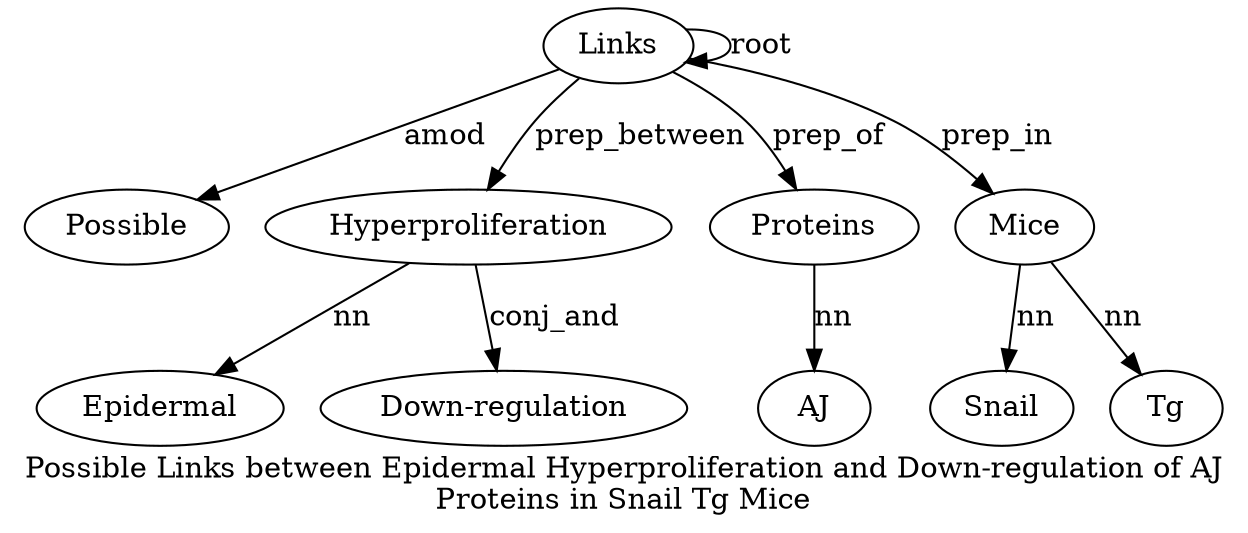 digraph "Possible Links between Epidermal Hyperproliferation and Down-regulation of AJ Proteins in Snail Tg Mice" {
label="Possible Links between Epidermal Hyperproliferation and Down-regulation of AJ
Proteins in Snail Tg Mice";
Links2 [style=filled, fillcolor=white, label=Links];
Possible1 [style=filled, fillcolor=white, label=Possible];
Links2 -> Possible1  [label=amod];
Links2 -> Links2  [label=root];
Hyperproliferation5 [style=filled, fillcolor=white, label=Hyperproliferation];
Epidermal4 [style=filled, fillcolor=white, label=Epidermal];
Hyperproliferation5 -> Epidermal4  [label=nn];
Links2 -> Hyperproliferation5  [label=prep_between];
"Down-regulation7" [style=filled, fillcolor=white, label="Down-regulation"];
Hyperproliferation5 -> "Down-regulation7"  [label=conj_and];
Proteins10 [style=filled, fillcolor=white, label=Proteins];
AJ9 [style=filled, fillcolor=white, label=AJ];
Proteins10 -> AJ9  [label=nn];
Links2 -> Proteins10  [label=prep_of];
Mice14 [style=filled, fillcolor=white, label=Mice];
Snail12 [style=filled, fillcolor=white, label=Snail];
Mice14 -> Snail12  [label=nn];
Tg13 [style=filled, fillcolor=white, label=Tg];
Mice14 -> Tg13  [label=nn];
Links2 -> Mice14  [label=prep_in];
}
